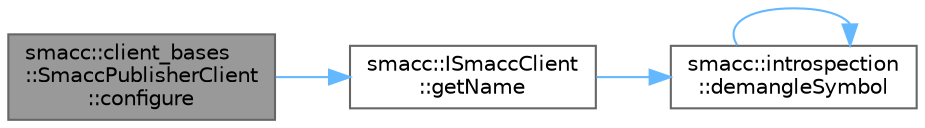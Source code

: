 digraph "smacc::client_bases::SmaccPublisherClient::configure"
{
 // LATEX_PDF_SIZE
  bgcolor="transparent";
  edge [fontname=Helvetica,fontsize=10,labelfontname=Helvetica,labelfontsize=10];
  node [fontname=Helvetica,fontsize=10,shape=box,height=0.2,width=0.4];
  rankdir="LR";
  Node1 [label="smacc::client_bases\l::SmaccPublisherClient\l::configure",height=0.2,width=0.4,color="gray40", fillcolor="grey60", style="filled", fontcolor="black",tooltip=" "];
  Node1 -> Node2 [color="steelblue1",style="solid"];
  Node2 [label="smacc::ISmaccClient\l::getName",height=0.2,width=0.4,color="grey40", fillcolor="white", style="filled",URL="$classsmacc_1_1ISmaccClient.html#a8c3ce19f182e71909c5dc6263d25be69",tooltip=" "];
  Node2 -> Node3 [color="steelblue1",style="solid"];
  Node3 [label="smacc::introspection\l::demangleSymbol",height=0.2,width=0.4,color="grey40", fillcolor="white", style="filled",URL="$namespacesmacc_1_1introspection.html#aa9158a0ff0cfe83a59877e6af7d7f873",tooltip=" "];
  Node3 -> Node3 [color="steelblue1",style="solid"];
}
